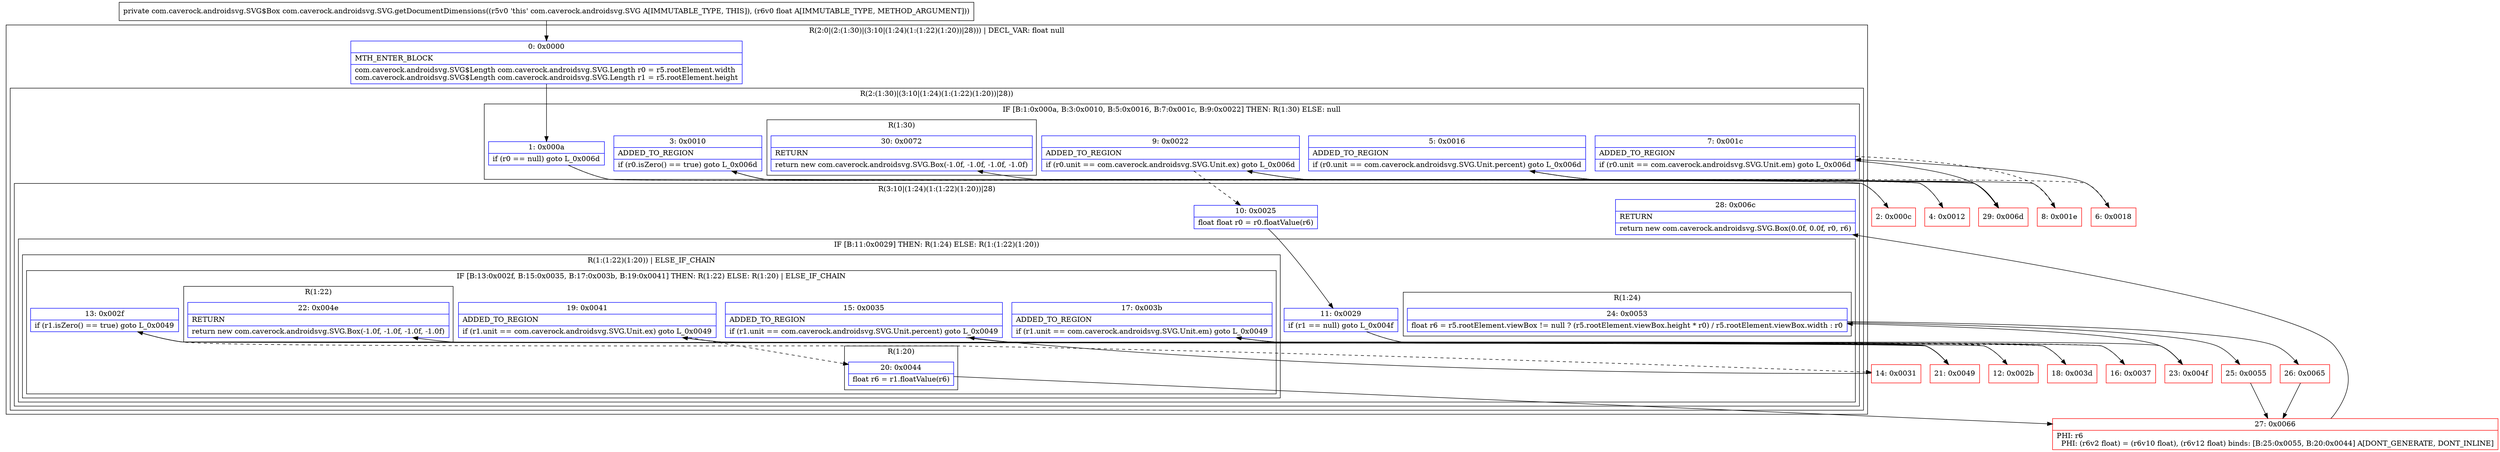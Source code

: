 digraph "CFG forcom.caverock.androidsvg.SVG.getDocumentDimensions(F)Lcom\/caverock\/androidsvg\/SVG$Box;" {
subgraph cluster_Region_1350411412 {
label = "R(2:0|(2:(1:30)|(3:10|(1:24)(1:(1:22)(1:20))|28))) | DECL_VAR: float null\l";
node [shape=record,color=blue];
Node_0 [shape=record,label="{0\:\ 0x0000|MTH_ENTER_BLOCK\l|com.caverock.androidsvg.SVG$Length com.caverock.androidsvg.SVG.Length r0 = r5.rootElement.width\lcom.caverock.androidsvg.SVG$Length com.caverock.androidsvg.SVG.Length r1 = r5.rootElement.height\l}"];
subgraph cluster_Region_1599598324 {
label = "R(2:(1:30)|(3:10|(1:24)(1:(1:22)(1:20))|28))";
node [shape=record,color=blue];
subgraph cluster_IfRegion_48456952 {
label = "IF [B:1:0x000a, B:3:0x0010, B:5:0x0016, B:7:0x001c, B:9:0x0022] THEN: R(1:30) ELSE: null";
node [shape=record,color=blue];
Node_1 [shape=record,label="{1\:\ 0x000a|if (r0 == null) goto L_0x006d\l}"];
Node_3 [shape=record,label="{3\:\ 0x0010|ADDED_TO_REGION\l|if (r0.isZero() == true) goto L_0x006d\l}"];
Node_5 [shape=record,label="{5\:\ 0x0016|ADDED_TO_REGION\l|if (r0.unit == com.caverock.androidsvg.SVG.Unit.percent) goto L_0x006d\l}"];
Node_7 [shape=record,label="{7\:\ 0x001c|ADDED_TO_REGION\l|if (r0.unit == com.caverock.androidsvg.SVG.Unit.em) goto L_0x006d\l}"];
Node_9 [shape=record,label="{9\:\ 0x0022|ADDED_TO_REGION\l|if (r0.unit == com.caverock.androidsvg.SVG.Unit.ex) goto L_0x006d\l}"];
subgraph cluster_Region_2003092012 {
label = "R(1:30)";
node [shape=record,color=blue];
Node_30 [shape=record,label="{30\:\ 0x0072|RETURN\l|return new com.caverock.androidsvg.SVG.Box(\-1.0f, \-1.0f, \-1.0f, \-1.0f)\l}"];
}
}
subgraph cluster_Region_695552455 {
label = "R(3:10|(1:24)(1:(1:22)(1:20))|28)";
node [shape=record,color=blue];
Node_10 [shape=record,label="{10\:\ 0x0025|float float r0 = r0.floatValue(r6)\l}"];
subgraph cluster_IfRegion_534828439 {
label = "IF [B:11:0x0029] THEN: R(1:24) ELSE: R(1:(1:22)(1:20))";
node [shape=record,color=blue];
Node_11 [shape=record,label="{11\:\ 0x0029|if (r1 == null) goto L_0x004f\l}"];
subgraph cluster_Region_945922602 {
label = "R(1:24)";
node [shape=record,color=blue];
Node_24 [shape=record,label="{24\:\ 0x0053|float r6 = r5.rootElement.viewBox != null ? (r5.rootElement.viewBox.height * r0) \/ r5.rootElement.viewBox.width : r0\l}"];
}
subgraph cluster_Region_561290402 {
label = "R(1:(1:22)(1:20)) | ELSE_IF_CHAIN\l";
node [shape=record,color=blue];
subgraph cluster_IfRegion_579111931 {
label = "IF [B:13:0x002f, B:15:0x0035, B:17:0x003b, B:19:0x0041] THEN: R(1:22) ELSE: R(1:20) | ELSE_IF_CHAIN\l";
node [shape=record,color=blue];
Node_13 [shape=record,label="{13\:\ 0x002f|if (r1.isZero() == true) goto L_0x0049\l}"];
Node_15 [shape=record,label="{15\:\ 0x0035|ADDED_TO_REGION\l|if (r1.unit == com.caverock.androidsvg.SVG.Unit.percent) goto L_0x0049\l}"];
Node_17 [shape=record,label="{17\:\ 0x003b|ADDED_TO_REGION\l|if (r1.unit == com.caverock.androidsvg.SVG.Unit.em) goto L_0x0049\l}"];
Node_19 [shape=record,label="{19\:\ 0x0041|ADDED_TO_REGION\l|if (r1.unit == com.caverock.androidsvg.SVG.Unit.ex) goto L_0x0049\l}"];
subgraph cluster_Region_1592939739 {
label = "R(1:22)";
node [shape=record,color=blue];
Node_22 [shape=record,label="{22\:\ 0x004e|RETURN\l|return new com.caverock.androidsvg.SVG.Box(\-1.0f, \-1.0f, \-1.0f, \-1.0f)\l}"];
}
subgraph cluster_Region_995749879 {
label = "R(1:20)";
node [shape=record,color=blue];
Node_20 [shape=record,label="{20\:\ 0x0044|float r6 = r1.floatValue(r6)\l}"];
}
}
}
}
Node_28 [shape=record,label="{28\:\ 0x006c|RETURN\l|return new com.caverock.androidsvg.SVG.Box(0.0f, 0.0f, r0, r6)\l}"];
}
}
}
Node_2 [shape=record,color=red,label="{2\:\ 0x000c}"];
Node_4 [shape=record,color=red,label="{4\:\ 0x0012}"];
Node_6 [shape=record,color=red,label="{6\:\ 0x0018}"];
Node_8 [shape=record,color=red,label="{8\:\ 0x001e}"];
Node_12 [shape=record,color=red,label="{12\:\ 0x002b}"];
Node_14 [shape=record,color=red,label="{14\:\ 0x0031}"];
Node_16 [shape=record,color=red,label="{16\:\ 0x0037}"];
Node_18 [shape=record,color=red,label="{18\:\ 0x003d}"];
Node_21 [shape=record,color=red,label="{21\:\ 0x0049}"];
Node_23 [shape=record,color=red,label="{23\:\ 0x004f}"];
Node_25 [shape=record,color=red,label="{25\:\ 0x0055}"];
Node_26 [shape=record,color=red,label="{26\:\ 0x0065}"];
Node_27 [shape=record,color=red,label="{27\:\ 0x0066|PHI: r6 \l  PHI: (r6v2 float) = (r6v10 float), (r6v12 float) binds: [B:25:0x0055, B:20:0x0044] A[DONT_GENERATE, DONT_INLINE]\l}"];
Node_29 [shape=record,color=red,label="{29\:\ 0x006d}"];
MethodNode[shape=record,label="{private com.caverock.androidsvg.SVG$Box com.caverock.androidsvg.SVG.getDocumentDimensions((r5v0 'this' com.caverock.androidsvg.SVG A[IMMUTABLE_TYPE, THIS]), (r6v0 float A[IMMUTABLE_TYPE, METHOD_ARGUMENT])) }"];
MethodNode -> Node_0;
Node_0 -> Node_1;
Node_1 -> Node_2[style=dashed];
Node_1 -> Node_29;
Node_3 -> Node_4[style=dashed];
Node_3 -> Node_29;
Node_5 -> Node_6[style=dashed];
Node_5 -> Node_29;
Node_7 -> Node_8[style=dashed];
Node_7 -> Node_29;
Node_9 -> Node_10[style=dashed];
Node_9 -> Node_29;
Node_10 -> Node_11;
Node_11 -> Node_12[style=dashed];
Node_11 -> Node_23;
Node_24 -> Node_25;
Node_24 -> Node_26;
Node_13 -> Node_14[style=dashed];
Node_13 -> Node_21;
Node_15 -> Node_16[style=dashed];
Node_15 -> Node_21;
Node_17 -> Node_18[style=dashed];
Node_17 -> Node_21;
Node_19 -> Node_20[style=dashed];
Node_19 -> Node_21;
Node_20 -> Node_27;
Node_2 -> Node_3;
Node_4 -> Node_5;
Node_6 -> Node_7;
Node_8 -> Node_9;
Node_12 -> Node_13;
Node_14 -> Node_15;
Node_16 -> Node_17;
Node_18 -> Node_19;
Node_21 -> Node_22;
Node_23 -> Node_24;
Node_25 -> Node_27;
Node_26 -> Node_27;
Node_27 -> Node_28;
Node_29 -> Node_30;
}

